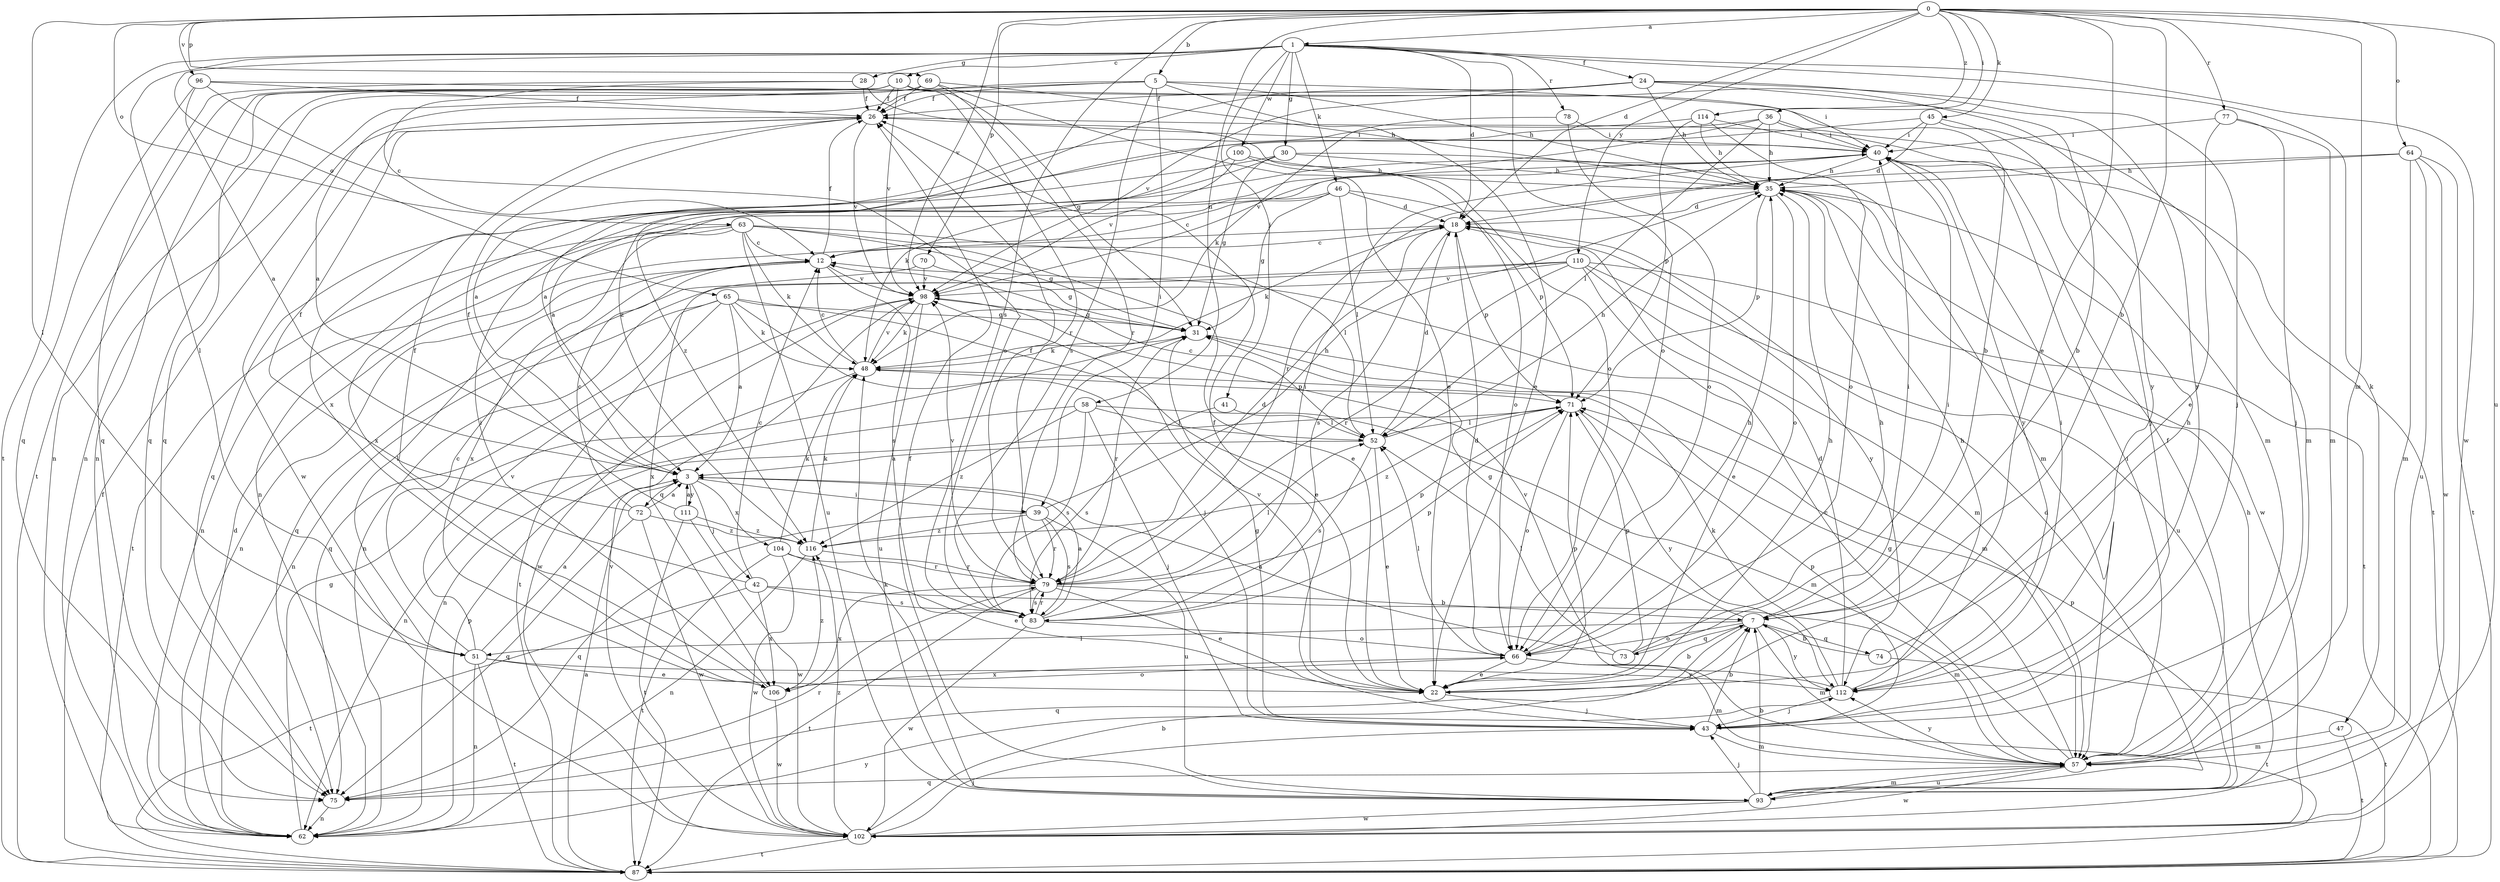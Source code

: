 strict digraph  {
0;
1;
3;
5;
7;
10;
12;
18;
22;
24;
26;
28;
30;
31;
35;
36;
39;
40;
41;
42;
43;
45;
46;
47;
48;
51;
52;
57;
58;
62;
63;
64;
65;
66;
69;
70;
71;
72;
73;
74;
75;
77;
78;
79;
83;
87;
93;
96;
98;
100;
102;
104;
106;
110;
111;
112;
114;
116;
0 -> 1  [label=a];
0 -> 5  [label=b];
0 -> 7  [label=b];
0 -> 18  [label=d];
0 -> 22  [label=e];
0 -> 36  [label=i];
0 -> 45  [label=k];
0 -> 51  [label=l];
0 -> 57  [label=m];
0 -> 58  [label=n];
0 -> 63  [label=o];
0 -> 64  [label=o];
0 -> 69  [label=p];
0 -> 70  [label=p];
0 -> 77  [label=r];
0 -> 83  [label=s];
0 -> 93  [label=u];
0 -> 96  [label=v];
0 -> 98  [label=v];
0 -> 110  [label=y];
0 -> 114  [label=z];
1 -> 10  [label=c];
1 -> 18  [label=d];
1 -> 24  [label=f];
1 -> 28  [label=g];
1 -> 30  [label=g];
1 -> 41  [label=j];
1 -> 46  [label=k];
1 -> 47  [label=k];
1 -> 51  [label=l];
1 -> 65  [label=o];
1 -> 66  [label=o];
1 -> 78  [label=r];
1 -> 87  [label=t];
1 -> 100  [label=w];
1 -> 102  [label=w];
3 -> 39  [label=i];
3 -> 42  [label=j];
3 -> 72  [label=q];
3 -> 104  [label=x];
3 -> 111  [label=y];
5 -> 3  [label=a];
5 -> 22  [label=e];
5 -> 26  [label=f];
5 -> 35  [label=h];
5 -> 39  [label=i];
5 -> 40  [label=i];
5 -> 62  [label=n];
5 -> 83  [label=s];
7 -> 31  [label=g];
7 -> 40  [label=i];
7 -> 51  [label=l];
7 -> 57  [label=m];
7 -> 66  [label=o];
7 -> 73  [label=q];
7 -> 74  [label=q];
7 -> 75  [label=q];
7 -> 112  [label=y];
10 -> 26  [label=f];
10 -> 31  [label=g];
10 -> 62  [label=n];
10 -> 75  [label=q];
10 -> 79  [label=r];
10 -> 87  [label=t];
10 -> 98  [label=v];
10 -> 112  [label=y];
12 -> 26  [label=f];
12 -> 51  [label=l];
12 -> 62  [label=n];
12 -> 83  [label=s];
12 -> 98  [label=v];
18 -> 12  [label=c];
18 -> 48  [label=k];
18 -> 71  [label=p];
18 -> 83  [label=s];
18 -> 112  [label=y];
22 -> 7  [label=b];
22 -> 35  [label=h];
22 -> 43  [label=j];
22 -> 71  [label=p];
22 -> 98  [label=v];
24 -> 7  [label=b];
24 -> 26  [label=f];
24 -> 35  [label=h];
24 -> 43  [label=j];
24 -> 98  [label=v];
24 -> 112  [label=y];
24 -> 116  [label=z];
26 -> 40  [label=i];
26 -> 98  [label=v];
26 -> 102  [label=w];
28 -> 12  [label=c];
28 -> 26  [label=f];
28 -> 66  [label=o];
28 -> 75  [label=q];
30 -> 3  [label=a];
30 -> 31  [label=g];
30 -> 35  [label=h];
30 -> 57  [label=m];
30 -> 75  [label=q];
31 -> 48  [label=k];
31 -> 57  [label=m];
31 -> 79  [label=r];
35 -> 18  [label=d];
35 -> 66  [label=o];
35 -> 71  [label=p];
35 -> 102  [label=w];
36 -> 3  [label=a];
36 -> 35  [label=h];
36 -> 40  [label=i];
36 -> 52  [label=l];
36 -> 57  [label=m];
36 -> 98  [label=v];
39 -> 35  [label=h];
39 -> 75  [label=q];
39 -> 79  [label=r];
39 -> 83  [label=s];
39 -> 93  [label=u];
39 -> 116  [label=z];
40 -> 35  [label=h];
40 -> 62  [label=n];
40 -> 87  [label=t];
40 -> 112  [label=y];
40 -> 116  [label=z];
41 -> 52  [label=l];
41 -> 83  [label=s];
42 -> 12  [label=c];
42 -> 26  [label=f];
42 -> 57  [label=m];
42 -> 83  [label=s];
42 -> 87  [label=t];
42 -> 106  [label=x];
43 -> 7  [label=b];
43 -> 26  [label=f];
43 -> 31  [label=g];
43 -> 57  [label=m];
43 -> 71  [label=p];
45 -> 18  [label=d];
45 -> 40  [label=i];
45 -> 43  [label=j];
45 -> 57  [label=m];
45 -> 106  [label=x];
46 -> 12  [label=c];
46 -> 18  [label=d];
46 -> 31  [label=g];
46 -> 52  [label=l];
46 -> 71  [label=p];
46 -> 106  [label=x];
47 -> 57  [label=m];
47 -> 87  [label=t];
48 -> 12  [label=c];
48 -> 62  [label=n];
48 -> 71  [label=p];
48 -> 98  [label=v];
51 -> 3  [label=a];
51 -> 12  [label=c];
51 -> 22  [label=e];
51 -> 62  [label=n];
51 -> 87  [label=t];
51 -> 98  [label=v];
51 -> 112  [label=y];
52 -> 3  [label=a];
52 -> 12  [label=c];
52 -> 18  [label=d];
52 -> 22  [label=e];
52 -> 35  [label=h];
52 -> 83  [label=s];
57 -> 12  [label=c];
57 -> 26  [label=f];
57 -> 31  [label=g];
57 -> 40  [label=i];
57 -> 75  [label=q];
57 -> 93  [label=u];
57 -> 102  [label=w];
57 -> 112  [label=y];
58 -> 43  [label=j];
58 -> 52  [label=l];
58 -> 57  [label=m];
58 -> 62  [label=n];
58 -> 83  [label=s];
58 -> 116  [label=z];
62 -> 18  [label=d];
62 -> 31  [label=g];
62 -> 71  [label=p];
62 -> 112  [label=y];
63 -> 12  [label=c];
63 -> 22  [label=e];
63 -> 31  [label=g];
63 -> 48  [label=k];
63 -> 52  [label=l];
63 -> 62  [label=n];
63 -> 87  [label=t];
63 -> 93  [label=u];
63 -> 106  [label=x];
64 -> 35  [label=h];
64 -> 57  [label=m];
64 -> 79  [label=r];
64 -> 87  [label=t];
64 -> 93  [label=u];
64 -> 102  [label=w];
65 -> 3  [label=a];
65 -> 22  [label=e];
65 -> 31  [label=g];
65 -> 43  [label=j];
65 -> 48  [label=k];
65 -> 62  [label=n];
65 -> 75  [label=q];
65 -> 87  [label=t];
66 -> 18  [label=d];
66 -> 22  [label=e];
66 -> 35  [label=h];
66 -> 52  [label=l];
66 -> 57  [label=m];
66 -> 87  [label=t];
66 -> 106  [label=x];
69 -> 22  [label=e];
69 -> 26  [label=f];
69 -> 35  [label=h];
69 -> 62  [label=n];
69 -> 75  [label=q];
69 -> 79  [label=r];
70 -> 31  [label=g];
70 -> 98  [label=v];
70 -> 106  [label=x];
71 -> 52  [label=l];
71 -> 66  [label=o];
71 -> 112  [label=y];
71 -> 116  [label=z];
72 -> 3  [label=a];
72 -> 12  [label=c];
72 -> 26  [label=f];
72 -> 75  [label=q];
72 -> 102  [label=w];
72 -> 116  [label=z];
73 -> 3  [label=a];
73 -> 35  [label=h];
73 -> 40  [label=i];
73 -> 52  [label=l];
73 -> 71  [label=p];
74 -> 7  [label=b];
74 -> 35  [label=h];
74 -> 87  [label=t];
75 -> 62  [label=n];
75 -> 79  [label=r];
77 -> 22  [label=e];
77 -> 40  [label=i];
77 -> 43  [label=j];
77 -> 57  [label=m];
78 -> 40  [label=i];
78 -> 48  [label=k];
78 -> 66  [label=o];
79 -> 7  [label=b];
79 -> 18  [label=d];
79 -> 22  [label=e];
79 -> 26  [label=f];
79 -> 52  [label=l];
79 -> 71  [label=p];
79 -> 83  [label=s];
79 -> 87  [label=t];
79 -> 98  [label=v];
79 -> 106  [label=x];
83 -> 3  [label=a];
83 -> 40  [label=i];
83 -> 66  [label=o];
83 -> 71  [label=p];
83 -> 79  [label=r];
83 -> 102  [label=w];
87 -> 3  [label=a];
87 -> 26  [label=f];
93 -> 7  [label=b];
93 -> 18  [label=d];
93 -> 26  [label=f];
93 -> 43  [label=j];
93 -> 48  [label=k];
93 -> 57  [label=m];
93 -> 71  [label=p];
93 -> 102  [label=w];
96 -> 3  [label=a];
96 -> 7  [label=b];
96 -> 26  [label=f];
96 -> 75  [label=q];
96 -> 83  [label=s];
98 -> 31  [label=g];
98 -> 48  [label=k];
98 -> 93  [label=u];
98 -> 102  [label=w];
100 -> 35  [label=h];
100 -> 48  [label=k];
100 -> 66  [label=o];
100 -> 98  [label=v];
102 -> 7  [label=b];
102 -> 35  [label=h];
102 -> 43  [label=j];
102 -> 87  [label=t];
102 -> 98  [label=v];
102 -> 116  [label=z];
104 -> 22  [label=e];
104 -> 48  [label=k];
104 -> 79  [label=r];
104 -> 87  [label=t];
104 -> 102  [label=w];
106 -> 40  [label=i];
106 -> 66  [label=o];
106 -> 102  [label=w];
106 -> 116  [label=z];
110 -> 22  [label=e];
110 -> 57  [label=m];
110 -> 62  [label=n];
110 -> 75  [label=q];
110 -> 79  [label=r];
110 -> 87  [label=t];
110 -> 93  [label=u];
110 -> 98  [label=v];
111 -> 3  [label=a];
111 -> 26  [label=f];
111 -> 87  [label=t];
111 -> 102  [label=w];
111 -> 116  [label=z];
112 -> 18  [label=d];
112 -> 35  [label=h];
112 -> 40  [label=i];
112 -> 43  [label=j];
112 -> 48  [label=k];
112 -> 98  [label=v];
114 -> 3  [label=a];
114 -> 35  [label=h];
114 -> 40  [label=i];
114 -> 66  [label=o];
114 -> 71  [label=p];
116 -> 48  [label=k];
116 -> 62  [label=n];
116 -> 79  [label=r];
}
